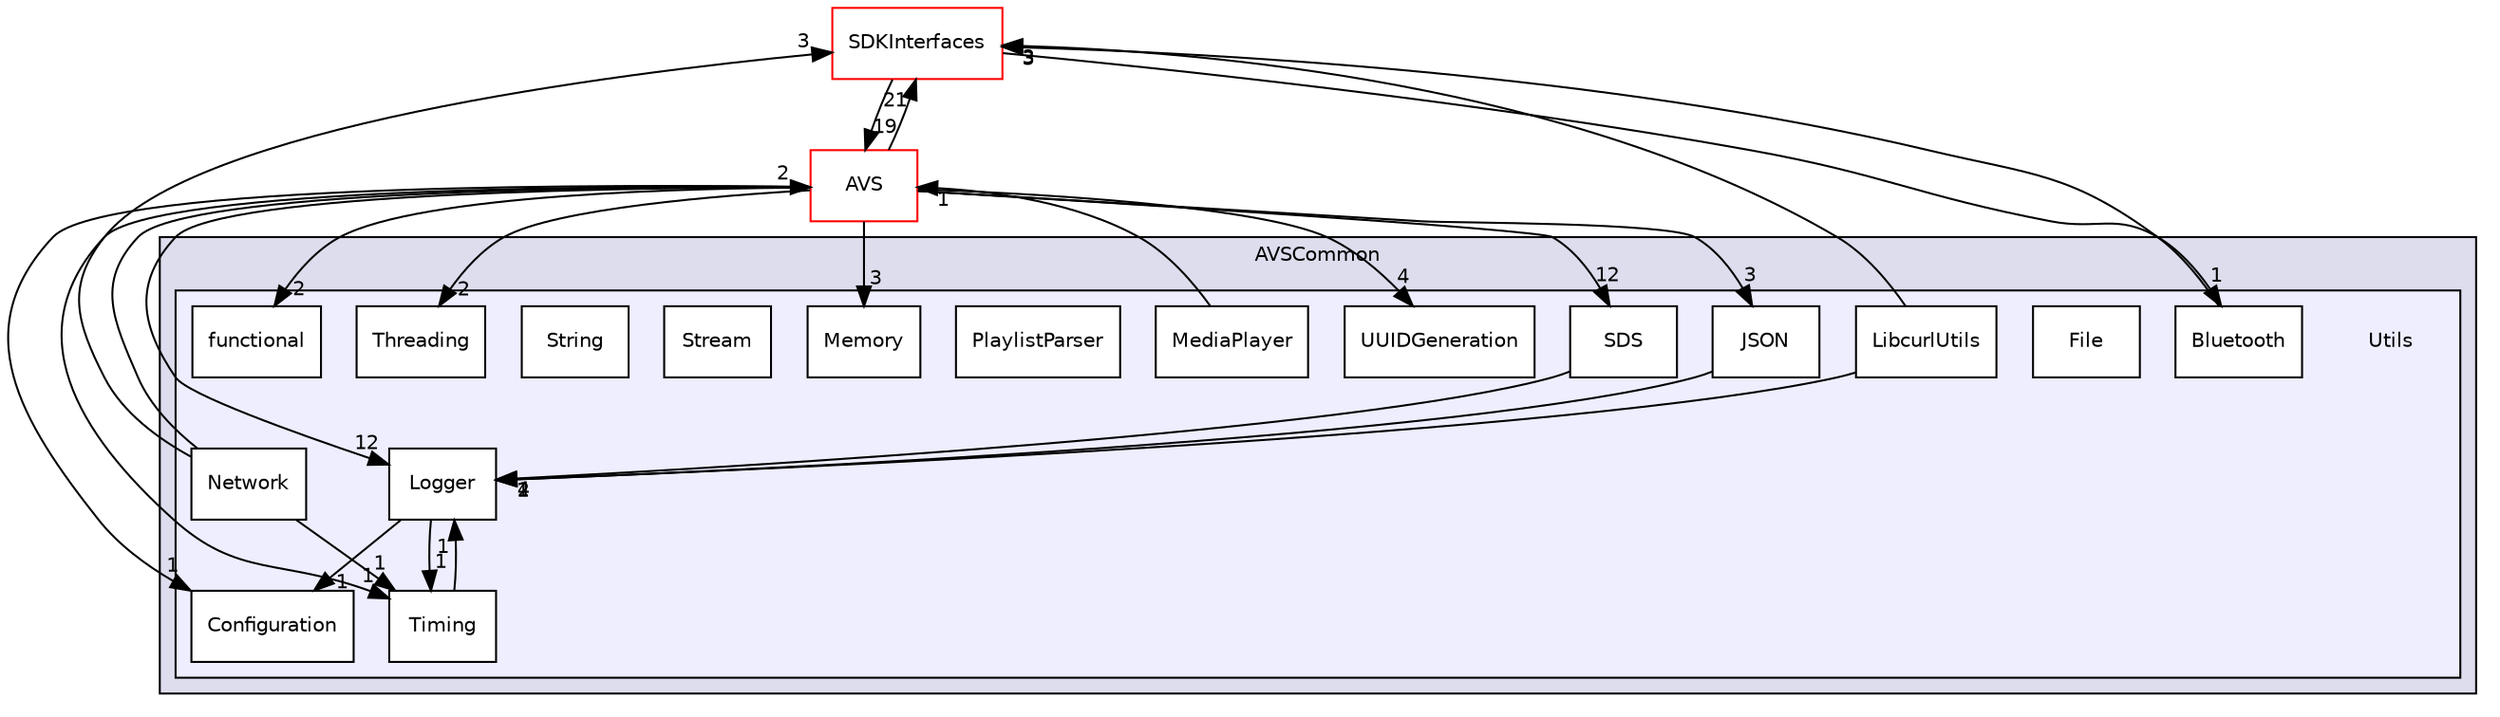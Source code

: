 digraph "/avs-cpp-sdk-tools/cm/autoCM_publicRepo/avs-device-sdk/AVSCommon/Utils/include/AVSCommon/Utils" {
  compound=true
  node [ fontsize="10", fontname="Helvetica"];
  edge [ labelfontsize="10", labelfontname="Helvetica"];
  subgraph clusterdir_ced5fe410515ed61d81f9a22ef3eef03 {
    graph [ bgcolor="#ddddee", pencolor="black", label="AVSCommon" fontname="Helvetica", fontsize="10", URL="dir_ced5fe410515ed61d81f9a22ef3eef03.html"]
  subgraph clusterdir_ee116be5d1129358ffaec72096859541 {
    graph [ bgcolor="#eeeeff", pencolor="black", label="" URL="dir_ee116be5d1129358ffaec72096859541.html"];
    dir_ee116be5d1129358ffaec72096859541 [shape=plaintext label="Utils"];
    dir_6eadaab29cdb7047f6853df6d41739df [shape=box label="Bluetooth" color="black" fillcolor="white" style="filled" URL="dir_6eadaab29cdb7047f6853df6d41739df.html"];
    dir_afaa3f3d841804ab5aeaebc7aa06ead7 [shape=box label="Configuration" color="black" fillcolor="white" style="filled" URL="dir_afaa3f3d841804ab5aeaebc7aa06ead7.html"];
    dir_9a98853513cdd8530cb150a5b3497472 [shape=box label="File" color="black" fillcolor="white" style="filled" URL="dir_9a98853513cdd8530cb150a5b3497472.html"];
    dir_b1ce483046d32a8e8b3f8295633729f3 [shape=box label="functional" color="black" fillcolor="white" style="filled" URL="dir_b1ce483046d32a8e8b3f8295633729f3.html"];
    dir_0d18bb5cbb27caa99038f34bcb9451a4 [shape=box label="JSON" color="black" fillcolor="white" style="filled" URL="dir_0d18bb5cbb27caa99038f34bcb9451a4.html"];
    dir_6ba3b1a153b1f9de381c75d191edb957 [shape=box label="LibcurlUtils" color="black" fillcolor="white" style="filled" URL="dir_6ba3b1a153b1f9de381c75d191edb957.html"];
    dir_432ae366851f981ad5bcb252f92369c5 [shape=box label="Logger" color="black" fillcolor="white" style="filled" URL="dir_432ae366851f981ad5bcb252f92369c5.html"];
    dir_2255c9d1605cd31ab93ea032c5611101 [shape=box label="MediaPlayer" color="black" fillcolor="white" style="filled" URL="dir_2255c9d1605cd31ab93ea032c5611101.html"];
    dir_0e8af6b478d9d3942030011489161c8b [shape=box label="Memory" color="black" fillcolor="white" style="filled" URL="dir_0e8af6b478d9d3942030011489161c8b.html"];
    dir_dbe039fff42e2d877b5ec0e1d41c9acd [shape=box label="Network" color="black" fillcolor="white" style="filled" URL="dir_dbe039fff42e2d877b5ec0e1d41c9acd.html"];
    dir_24c3f910f9d895f5de3568ccc8f968a4 [shape=box label="PlaylistParser" color="black" fillcolor="white" style="filled" URL="dir_24c3f910f9d895f5de3568ccc8f968a4.html"];
    dir_67f252838b28d15e64579aa37f54606c [shape=box label="SDS" color="black" fillcolor="white" style="filled" URL="dir_67f252838b28d15e64579aa37f54606c.html"];
    dir_ec2c7a82652b9fdd3629a370bcf5850b [shape=box label="Stream" color="black" fillcolor="white" style="filled" URL="dir_ec2c7a82652b9fdd3629a370bcf5850b.html"];
    dir_3a483a83431ac924abcf278c839947d0 [shape=box label="String" color="black" fillcolor="white" style="filled" URL="dir_3a483a83431ac924abcf278c839947d0.html"];
    dir_28c38612a2e19c2720cd1287ea8c9ceb [shape=box label="Threading" color="black" fillcolor="white" style="filled" URL="dir_28c38612a2e19c2720cd1287ea8c9ceb.html"];
    dir_b87968e904c49b1e151e63fd16be423f [shape=box label="Timing" color="black" fillcolor="white" style="filled" URL="dir_b87968e904c49b1e151e63fd16be423f.html"];
    dir_fa57286f413a8ff2261f39d3dc5aff6c [shape=box label="UUIDGeneration" color="black" fillcolor="white" style="filled" URL="dir_fa57286f413a8ff2261f39d3dc5aff6c.html"];
  }
  }
  dir_80711c2a226d5fced33fce22558d3784 [shape=box label="AVS" fillcolor="white" style="filled" color="red" URL="dir_80711c2a226d5fced33fce22558d3784.html"];
  dir_97afc8111b754cf401b73024f872f45d [shape=box label="SDKInterfaces" fillcolor="white" style="filled" color="red" URL="dir_97afc8111b754cf401b73024f872f45d.html"];
  dir_6ba3b1a153b1f9de381c75d191edb957->dir_432ae366851f981ad5bcb252f92369c5 [headlabel="2", labeldistance=1.5 headhref="dir_000080_000081.html"];
  dir_6ba3b1a153b1f9de381c75d191edb957->dir_97afc8111b754cf401b73024f872f45d [headlabel="3", labeldistance=1.5 headhref="dir_000080_000020.html"];
  dir_432ae366851f981ad5bcb252f92369c5->dir_b87968e904c49b1e151e63fd16be423f [headlabel="1", labeldistance=1.5 headhref="dir_000081_000090.html"];
  dir_432ae366851f981ad5bcb252f92369c5->dir_afaa3f3d841804ab5aeaebc7aa06ead7 [headlabel="1", labeldistance=1.5 headhref="dir_000081_000076.html"];
  dir_80711c2a226d5fced33fce22558d3784->dir_28c38612a2e19c2720cd1287ea8c9ceb [headlabel="2", labeldistance=1.5 headhref="dir_000010_000089.html"];
  dir_80711c2a226d5fced33fce22558d3784->dir_432ae366851f981ad5bcb252f92369c5 [headlabel="12", labeldistance=1.5 headhref="dir_000010_000081.html"];
  dir_80711c2a226d5fced33fce22558d3784->dir_fa57286f413a8ff2261f39d3dc5aff6c [headlabel="4", labeldistance=1.5 headhref="dir_000010_000094.html"];
  dir_80711c2a226d5fced33fce22558d3784->dir_b87968e904c49b1e151e63fd16be423f [headlabel="1", labeldistance=1.5 headhref="dir_000010_000090.html"];
  dir_80711c2a226d5fced33fce22558d3784->dir_97afc8111b754cf401b73024f872f45d [headlabel="21", labeldistance=1.5 headhref="dir_000010_000020.html"];
  dir_80711c2a226d5fced33fce22558d3784->dir_b1ce483046d32a8e8b3f8295633729f3 [headlabel="2", labeldistance=1.5 headhref="dir_000010_000078.html"];
  dir_80711c2a226d5fced33fce22558d3784->dir_0d18bb5cbb27caa99038f34bcb9451a4 [headlabel="3", labeldistance=1.5 headhref="dir_000010_000079.html"];
  dir_80711c2a226d5fced33fce22558d3784->dir_67f252838b28d15e64579aa37f54606c [headlabel="12", labeldistance=1.5 headhref="dir_000010_000086.html"];
  dir_80711c2a226d5fced33fce22558d3784->dir_afaa3f3d841804ab5aeaebc7aa06ead7 [headlabel="1", labeldistance=1.5 headhref="dir_000010_000076.html"];
  dir_80711c2a226d5fced33fce22558d3784->dir_0e8af6b478d9d3942030011489161c8b [headlabel="3", labeldistance=1.5 headhref="dir_000010_000083.html"];
  dir_b87968e904c49b1e151e63fd16be423f->dir_432ae366851f981ad5bcb252f92369c5 [headlabel="1", labeldistance=1.5 headhref="dir_000090_000081.html"];
  dir_2255c9d1605cd31ab93ea032c5611101->dir_80711c2a226d5fced33fce22558d3784 [headlabel="1", labeldistance=1.5 headhref="dir_000082_000010.html"];
  dir_97afc8111b754cf401b73024f872f45d->dir_80711c2a226d5fced33fce22558d3784 [headlabel="19", labeldistance=1.5 headhref="dir_000020_000010.html"];
  dir_97afc8111b754cf401b73024f872f45d->dir_6eadaab29cdb7047f6853df6d41739df [headlabel="1", labeldistance=1.5 headhref="dir_000020_000075.html"];
  dir_0d18bb5cbb27caa99038f34bcb9451a4->dir_432ae366851f981ad5bcb252f92369c5 [headlabel="1", labeldistance=1.5 headhref="dir_000079_000081.html"];
  dir_67f252838b28d15e64579aa37f54606c->dir_432ae366851f981ad5bcb252f92369c5 [headlabel="4", labeldistance=1.5 headhref="dir_000086_000081.html"];
  dir_6eadaab29cdb7047f6853df6d41739df->dir_97afc8111b754cf401b73024f872f45d [headlabel="3", labeldistance=1.5 headhref="dir_000075_000020.html"];
  dir_dbe039fff42e2d877b5ec0e1d41c9acd->dir_80711c2a226d5fced33fce22558d3784 [headlabel="2", labeldistance=1.5 headhref="dir_000084_000010.html"];
  dir_dbe039fff42e2d877b5ec0e1d41c9acd->dir_b87968e904c49b1e151e63fd16be423f [headlabel="1", labeldistance=1.5 headhref="dir_000084_000090.html"];
  dir_dbe039fff42e2d877b5ec0e1d41c9acd->dir_97afc8111b754cf401b73024f872f45d [headlabel="3", labeldistance=1.5 headhref="dir_000084_000020.html"];
}
